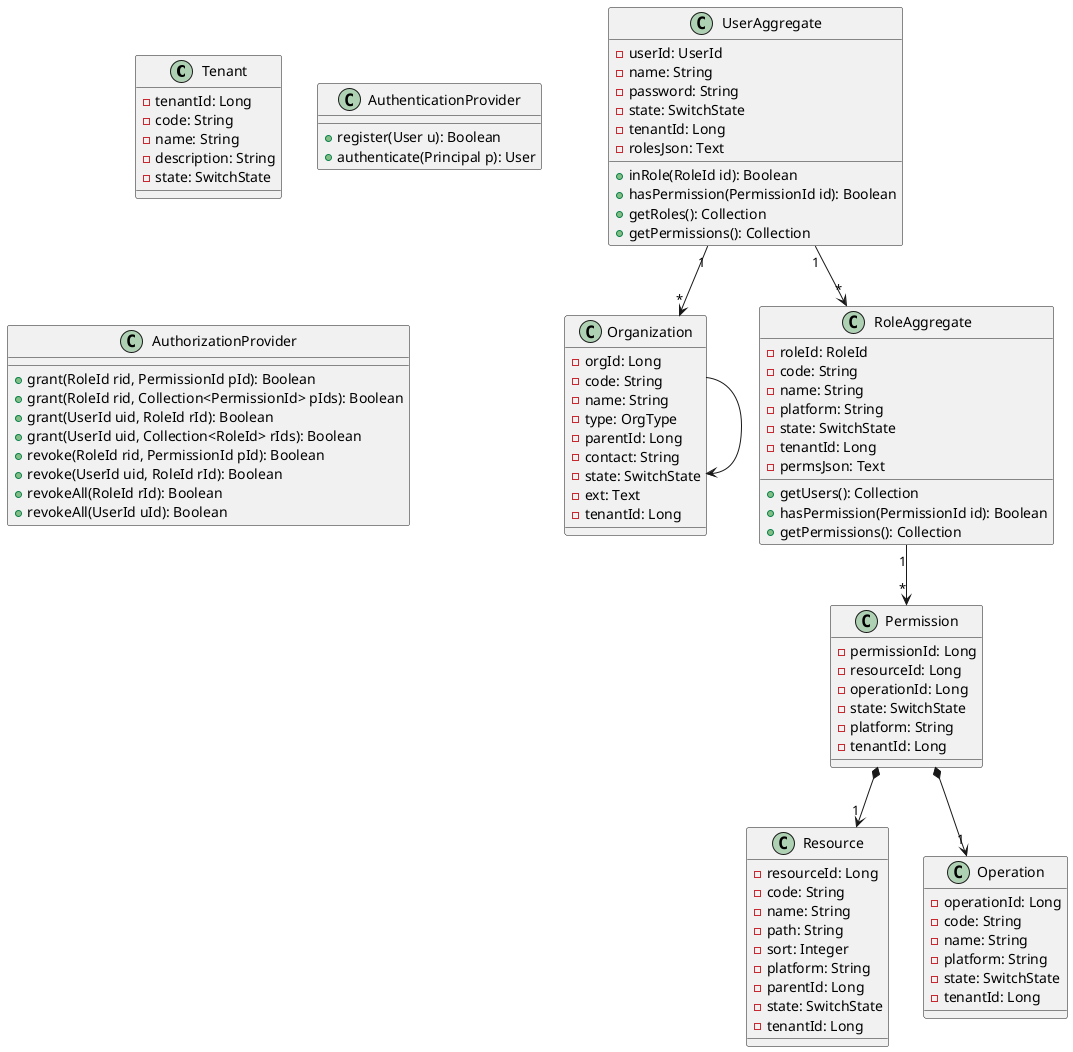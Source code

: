 @startuml 组织与权限

class Tenant {
    - tenantId: Long
    - code: String
    - name: String
    - description: String
    - state: SwitchState
'    - createdAt: Long
'    - updatedAt: Long
'    - createdBy: UserId
'    - updatedBy: UserId
}
class Organization {
     - orgId: Long
     - code: String
     - name: String
     - type: OrgType
     - parentId: Long
     - contact: String
     - state: SwitchState
     - ext: Text
     - tenantId: Long
 '    - createdAt: Long
 '    - updatedAt: Long
 '    - createdBy: UserId
 '    - updatedBy: UserId
 }
class AuthenticationProvider {
    + register(User u): Boolean
    + authenticate(Principal p): User
}
class AuthorizationProvider {
    + grant(RoleId rid, PermissionId pId): Boolean
    + grant(RoleId rid, Collection<PermissionId> pIds): Boolean
    + grant(UserId uid, RoleId rId): Boolean
    + grant(UserId uid, Collection<RoleId> rIds): Boolean
    + revoke(RoleId rid, PermissionId pId): Boolean
    + revoke(UserId uid, RoleId rId): Boolean
    + revokeAll(RoleId rId): Boolean
    + revokeAll(UserId uId): Boolean
}
class UserAggregate {
    - userId: UserId
    - name: String
    - password: String
    - state: SwitchState
    - tenantId: Long
    - rolesJson: Text
'    - createdAt: Long
'    - updatedAt: Long
'    - createdBy: UserId
'    - updatedBy: UserId
    + inRole(RoleId id): Boolean
    + hasPermission(PermissionId id): Boolean
    + getRoles(): Collection
    + getPermissions(): Collection
}
class RoleAggregate {
    - roleId: RoleId
    - code: String
    - name: String
    - platform: String
    - state: SwitchState
    - tenantId: Long
    - permsJson: Text
'    - createdAt: Long 创建时间
'    - updatedAt: Long 更新时间
'    - createdBy: UserId 创建人
'    - updatedBy: UserId 更新人
    + getUsers(): Collection
    + hasPermission(PermissionId id): Boolean
    + getPermissions(): Collection
}
class Permission {
    - permissionId: Long
    - resourceId: Long
    - operationId: Long
    - state: SwitchState
    - platform: String
    - tenantId: Long
'    - createdAt: Long
'    - updatedAt: Long
'    - createdBy: UserId
'    - updatedBy: UserId
}
class Resource {
    - resourceId: Long
    - code: String
    - name: String
    - path: String
    - sort: Integer
    - platform: String
    - parentId: Long
    - state: SwitchState
    - tenantId: Long
'    - createdAt: Long
'    - updatedAt: Long
'    - createdBy: UserId
'    - updatedBy: UserId
}
class Operation {
    - operationId: Long
    - code: String
    - name: String
    - platform: String
    - state: SwitchState
    - tenantId: Long
'    - createdAt: Long
'    - updatedAt: Long
'    - createdBy: UserId
'    - updatedBy: UserId
}

Organization --> Organization
UserAggregate "1"-->"*" Organization
UserAggregate "1"-->"*" RoleAggregate
RoleAggregate "1"-->"*" Permission
Permission *-->"1" Resource
Permission *-->"1" Operation

@enduml